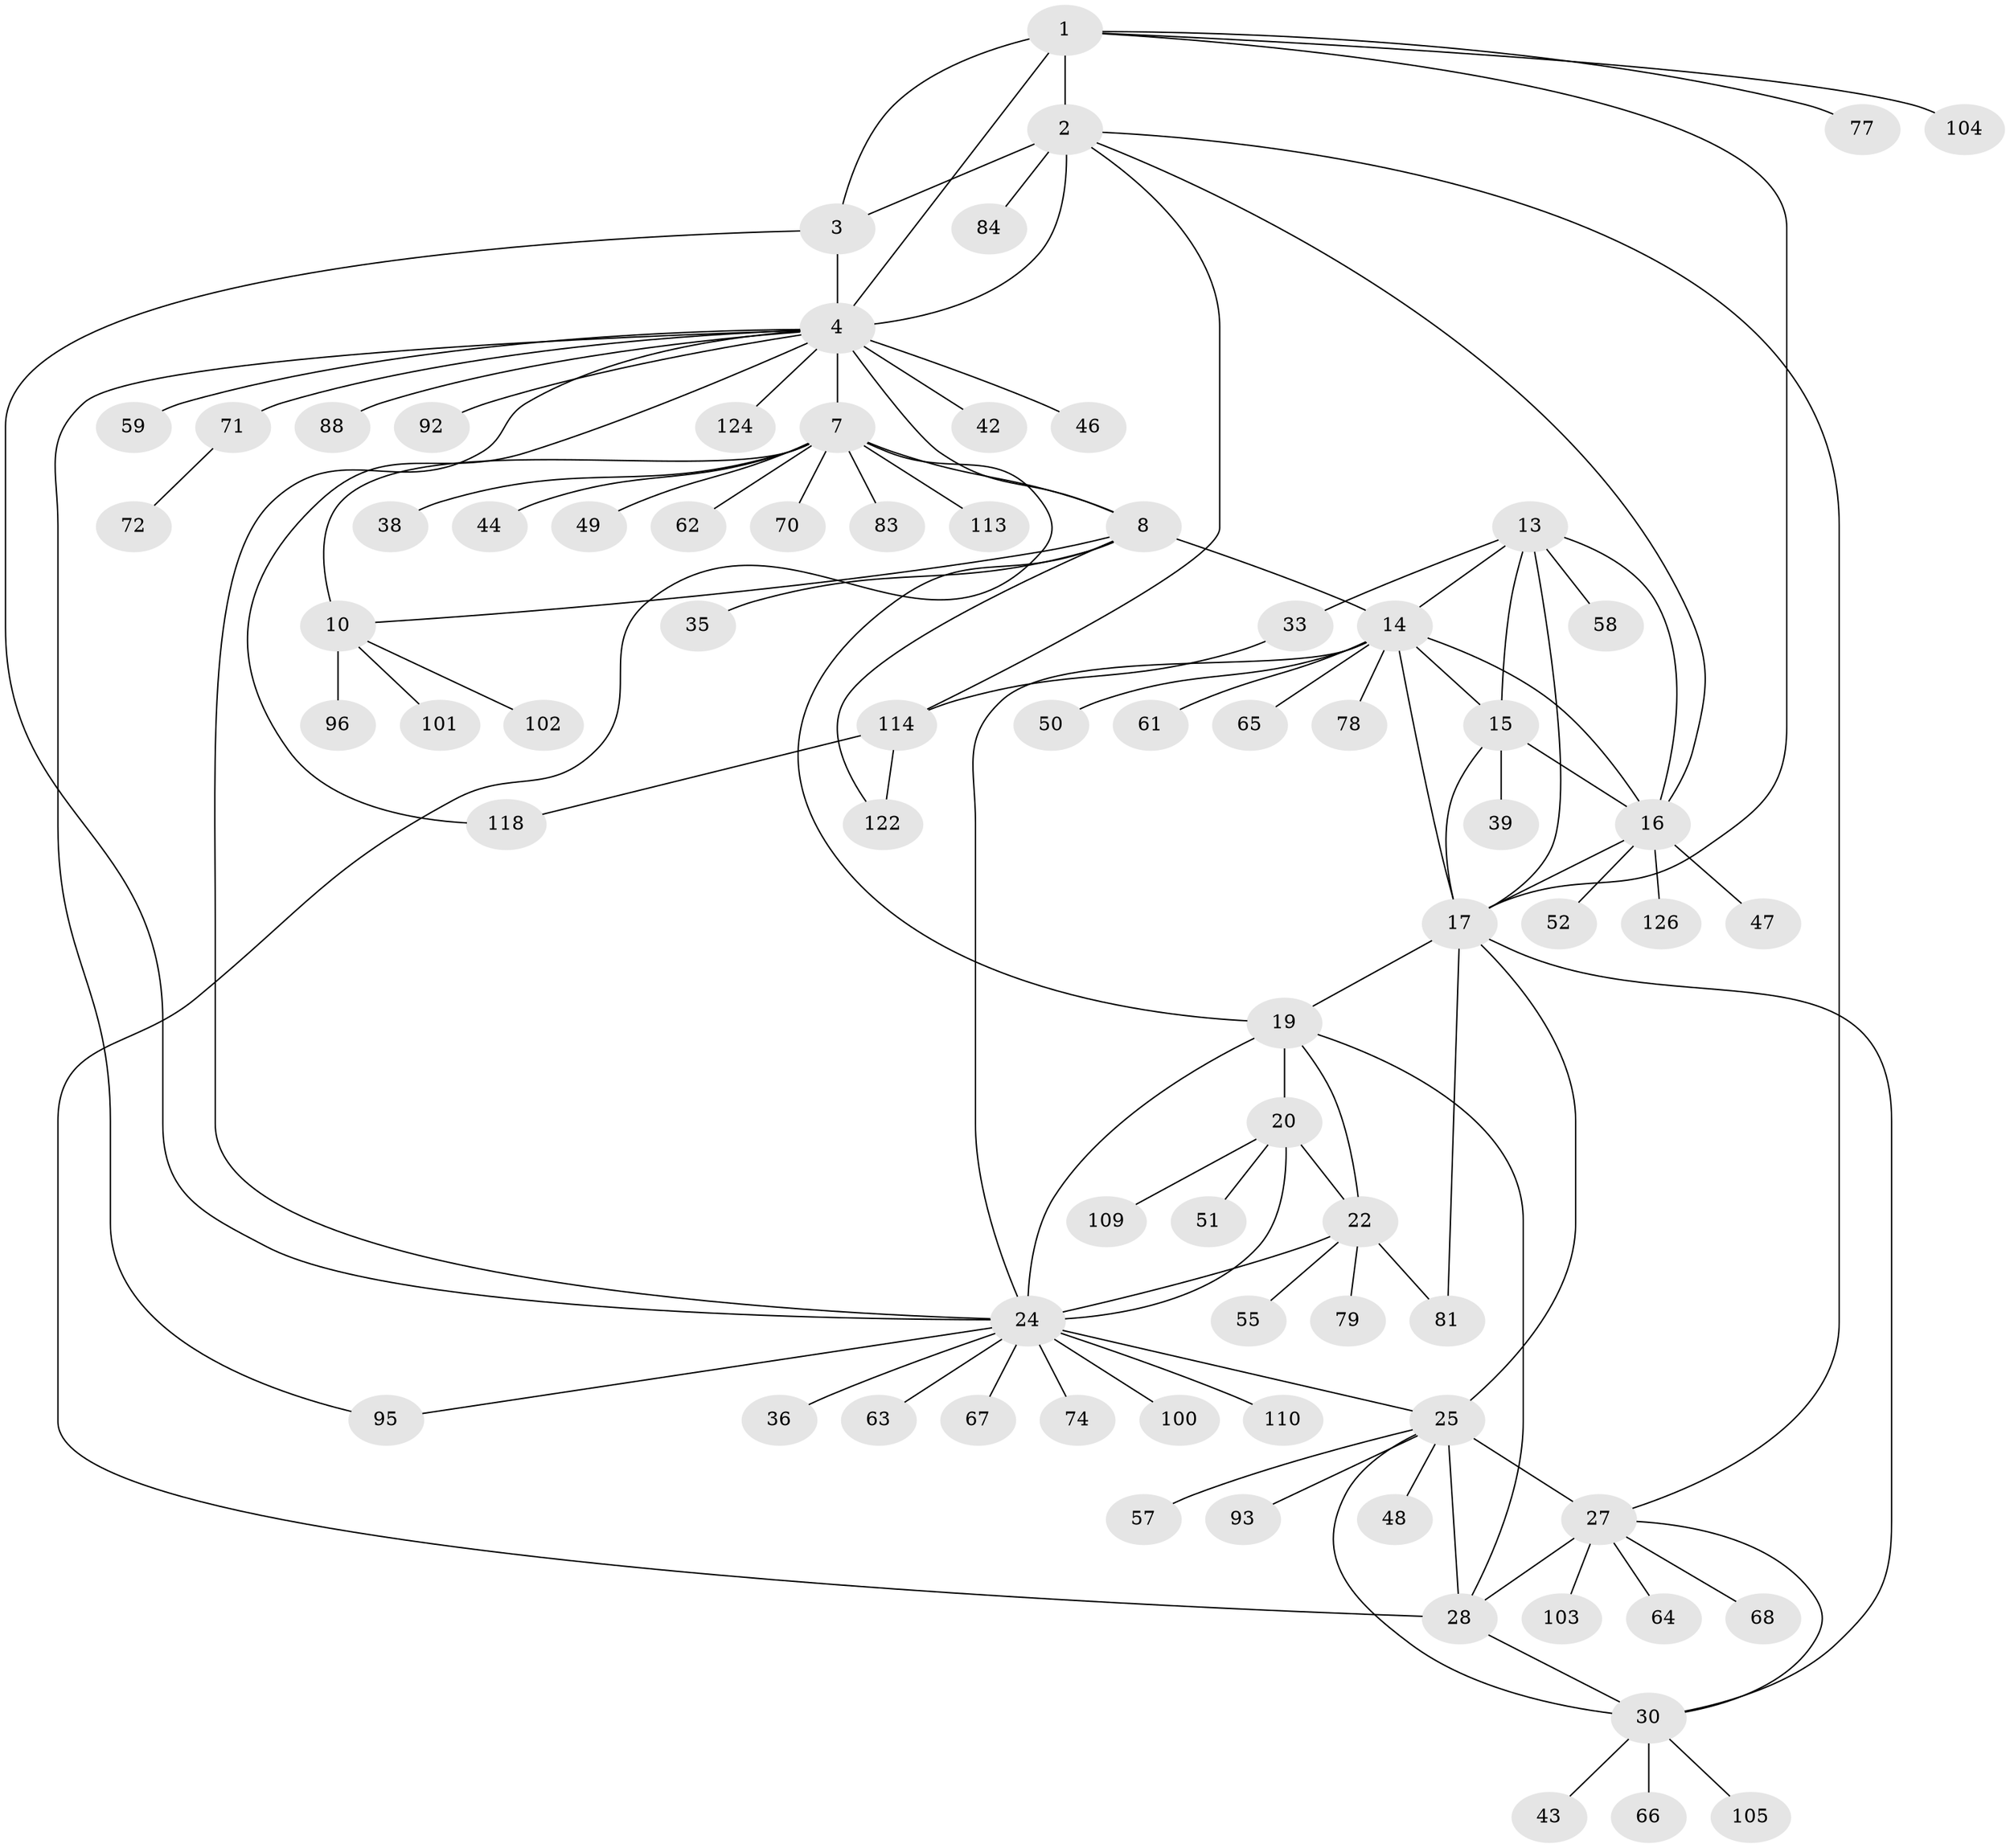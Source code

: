 // original degree distribution, {8: 0.0625, 6: 0.0390625, 12: 0.015625, 10: 0.015625, 7: 0.0390625, 9: 0.046875, 14: 0.015625, 1: 0.5859375, 4: 0.0234375, 2: 0.125, 5: 0.015625, 3: 0.015625}
// Generated by graph-tools (version 1.1) at 2025/19/03/04/25 18:19:43]
// undirected, 76 vertices, 108 edges
graph export_dot {
graph [start="1"]
  node [color=gray90,style=filled];
  1;
  2 [super="+6+45"];
  3;
  4 [super="+5"];
  7 [super="+12+127+9+32"];
  8 [super="+11+34"];
  10 [super="+73"];
  13 [super="+119"];
  14;
  15;
  16 [super="+18+89"];
  17 [super="+53+97+54"];
  19 [super="+40+41+21+128+112+87+111+107+82"];
  20;
  22 [super="+121+37"];
  24 [super="+60+75"];
  25 [super="+26+94"];
  27 [super="+29"];
  28 [super="+31"];
  30;
  33;
  35;
  36;
  38 [super="+99+108"];
  39;
  42;
  43;
  44;
  46;
  47;
  48;
  49;
  50;
  51;
  52;
  55;
  57;
  58;
  59;
  61;
  62;
  63;
  64 [super="+98"];
  65;
  66;
  67 [super="+117"];
  68;
  70;
  71 [super="+85"];
  72;
  74;
  77;
  78;
  79;
  81;
  83;
  84;
  88;
  92;
  93;
  95;
  96;
  100;
  101;
  102 [super="+120"];
  103;
  104;
  105;
  109;
  110;
  113;
  114 [super="+115"];
  118;
  122;
  124;
  126;
  1 -- 2 [weight=2];
  1 -- 3;
  1 -- 4 [weight=2];
  1 -- 77;
  1 -- 104;
  1 -- 17;
  2 -- 3 [weight=2];
  2 -- 4 [weight=4];
  2 -- 27;
  2 -- 84;
  2 -- 114;
  2 -- 16;
  3 -- 4 [weight=2];
  3 -- 24;
  4 -- 8;
  4 -- 59;
  4 -- 88;
  4 -- 92;
  4 -- 118;
  4 -- 71;
  4 -- 42;
  4 -- 46;
  4 -- 124;
  4 -- 95;
  4 -- 7;
  4 -- 24;
  7 -- 8 [weight=6];
  7 -- 10 [weight=3];
  7 -- 28;
  7 -- 49;
  7 -- 70;
  7 -- 38;
  7 -- 113;
  7 -- 83;
  7 -- 44;
  7 -- 62;
  8 -- 10 [weight=2];
  8 -- 14;
  8 -- 35;
  8 -- 122;
  8 -- 19;
  10 -- 96;
  10 -- 101;
  10 -- 102;
  13 -- 14;
  13 -- 15;
  13 -- 16 [weight=2];
  13 -- 17;
  13 -- 33;
  13 -- 58;
  14 -- 15;
  14 -- 16 [weight=2];
  14 -- 17;
  14 -- 24 [weight=2];
  14 -- 50;
  14 -- 61;
  14 -- 65;
  14 -- 78;
  15 -- 16 [weight=2];
  15 -- 17;
  15 -- 39;
  16 -- 17 [weight=2];
  16 -- 47;
  16 -- 52;
  16 -- 126;
  17 -- 25;
  17 -- 19;
  17 -- 81;
  17 -- 30;
  19 -- 20 [weight=3];
  19 -- 22 [weight=3];
  19 -- 24 [weight=3];
  19 -- 28;
  20 -- 22;
  20 -- 24;
  20 -- 51;
  20 -- 109;
  22 -- 24;
  22 -- 81;
  22 -- 55;
  22 -- 79;
  24 -- 36;
  24 -- 74;
  24 -- 95;
  24 -- 100;
  24 -- 110;
  24 -- 67;
  24 -- 63;
  24 -- 25;
  25 -- 27 [weight=4];
  25 -- 28 [weight=2];
  25 -- 30 [weight=2];
  25 -- 57;
  25 -- 48;
  25 -- 93;
  27 -- 28 [weight=2];
  27 -- 30 [weight=2];
  27 -- 64;
  27 -- 103;
  27 -- 68;
  28 -- 30;
  30 -- 43;
  30 -- 66;
  30 -- 105;
  33 -- 114;
  71 -- 72;
  114 -- 118;
  114 -- 122;
}
